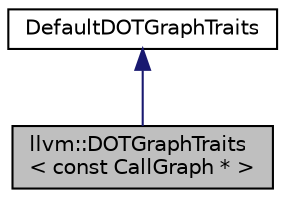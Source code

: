 digraph "llvm::DOTGraphTraits&lt; const CallGraph * &gt;"
{
 // LATEX_PDF_SIZE
  bgcolor="transparent";
  edge [fontname="Helvetica",fontsize="10",labelfontname="Helvetica",labelfontsize="10"];
  node [fontname="Helvetica",fontsize="10",shape=record];
  Node1 [label="llvm::DOTGraphTraits\l\< const CallGraph * \>",height=0.2,width=0.4,color="black", fillcolor="grey75", style="filled", fontcolor="black",tooltip=" "];
  Node2 -> Node1 [dir="back",color="midnightblue",fontsize="10",style="solid",fontname="Helvetica"];
  Node2 [label="DefaultDOTGraphTraits",height=0.2,width=0.4,color="black",URL="$classDefaultDOTGraphTraits.html",tooltip=" "];
}
